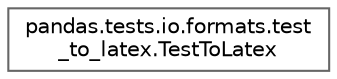 digraph "Graphical Class Hierarchy"
{
 // LATEX_PDF_SIZE
  bgcolor="transparent";
  edge [fontname=Helvetica,fontsize=10,labelfontname=Helvetica,labelfontsize=10];
  node [fontname=Helvetica,fontsize=10,shape=box,height=0.2,width=0.4];
  rankdir="LR";
  Node0 [id="Node000000",label="pandas.tests.io.formats.test\l_to_latex.TestToLatex",height=0.2,width=0.4,color="grey40", fillcolor="white", style="filled",URL="$df/d29/classpandas_1_1tests_1_1io_1_1formats_1_1test__to__latex_1_1TestToLatex.html",tooltip=" "];
}
